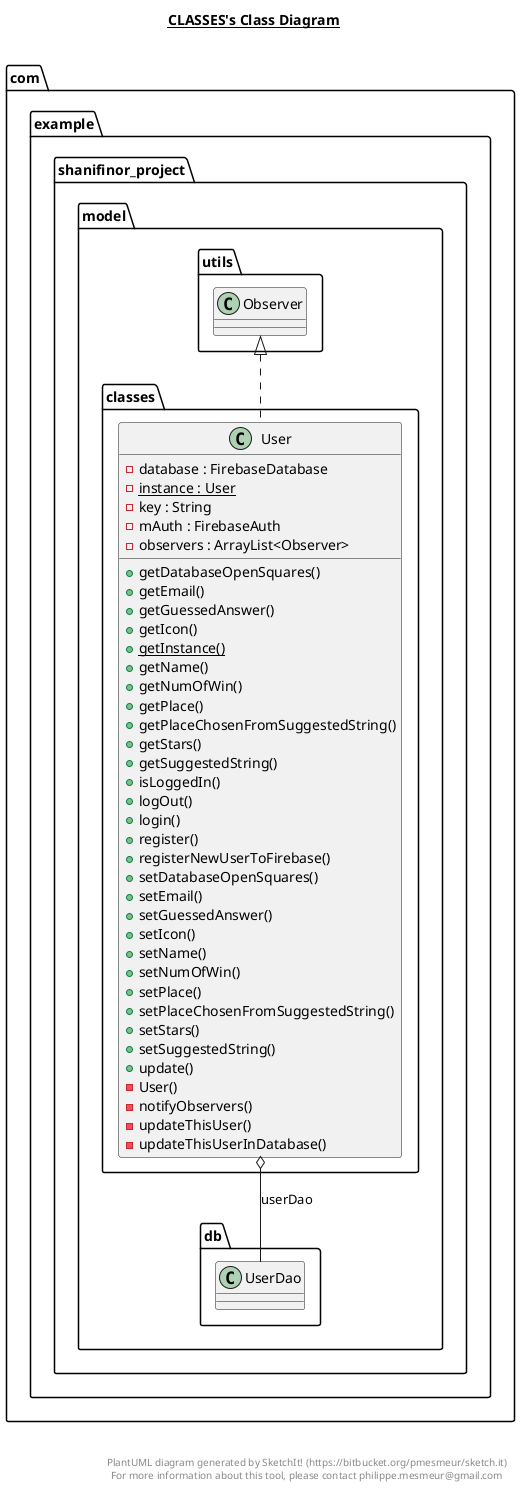 @startuml

title __CLASSES's Class Diagram__\n

  namespace com.example.shanifinor_project {
    namespace model.classes {
      class com.example.shanifinor_project.model.classes.User {
          - database : FirebaseDatabase
          {static} - instance : User
          - key : String
          - mAuth : FirebaseAuth
          - observers : ArrayList<Observer>
          + getDatabaseOpenSquares()
          + getEmail()
          + getGuessedAnswer()
          + getIcon()
          {static} + getInstance()
          + getName()
          + getNumOfWin()
          + getPlace()
          + getPlaceChosenFromSuggestedString()
          + getStars()
          + getSuggestedString()
          + isLoggedIn()
          + logOut()
          + login()
          + register()
          + registerNewUserToFirebase()
          + setDatabaseOpenSquares()
          + setEmail()
          + setGuessedAnswer()
          + setIcon()
          + setName()
          + setNumOfWin()
          + setPlace()
          + setPlaceChosenFromSuggestedString()
          + setStars()
          + setSuggestedString()
          + update()
          - User()
          - notifyObservers()
          - updateThisUser()
          - updateThisUserInDatabase()
      }
    }
  }
  

  com.example.shanifinor_project.model.classes.User .up.|> com.example.shanifinor_project.model.utils.Observer
  com.example.shanifinor_project.model.classes.User o-- com.example.shanifinor_project.model.db.UserDao : userDao


right footer


PlantUML diagram generated by SketchIt! (https://bitbucket.org/pmesmeur/sketch.it)
For more information about this tool, please contact philippe.mesmeur@gmail.com
endfooter

@enduml
